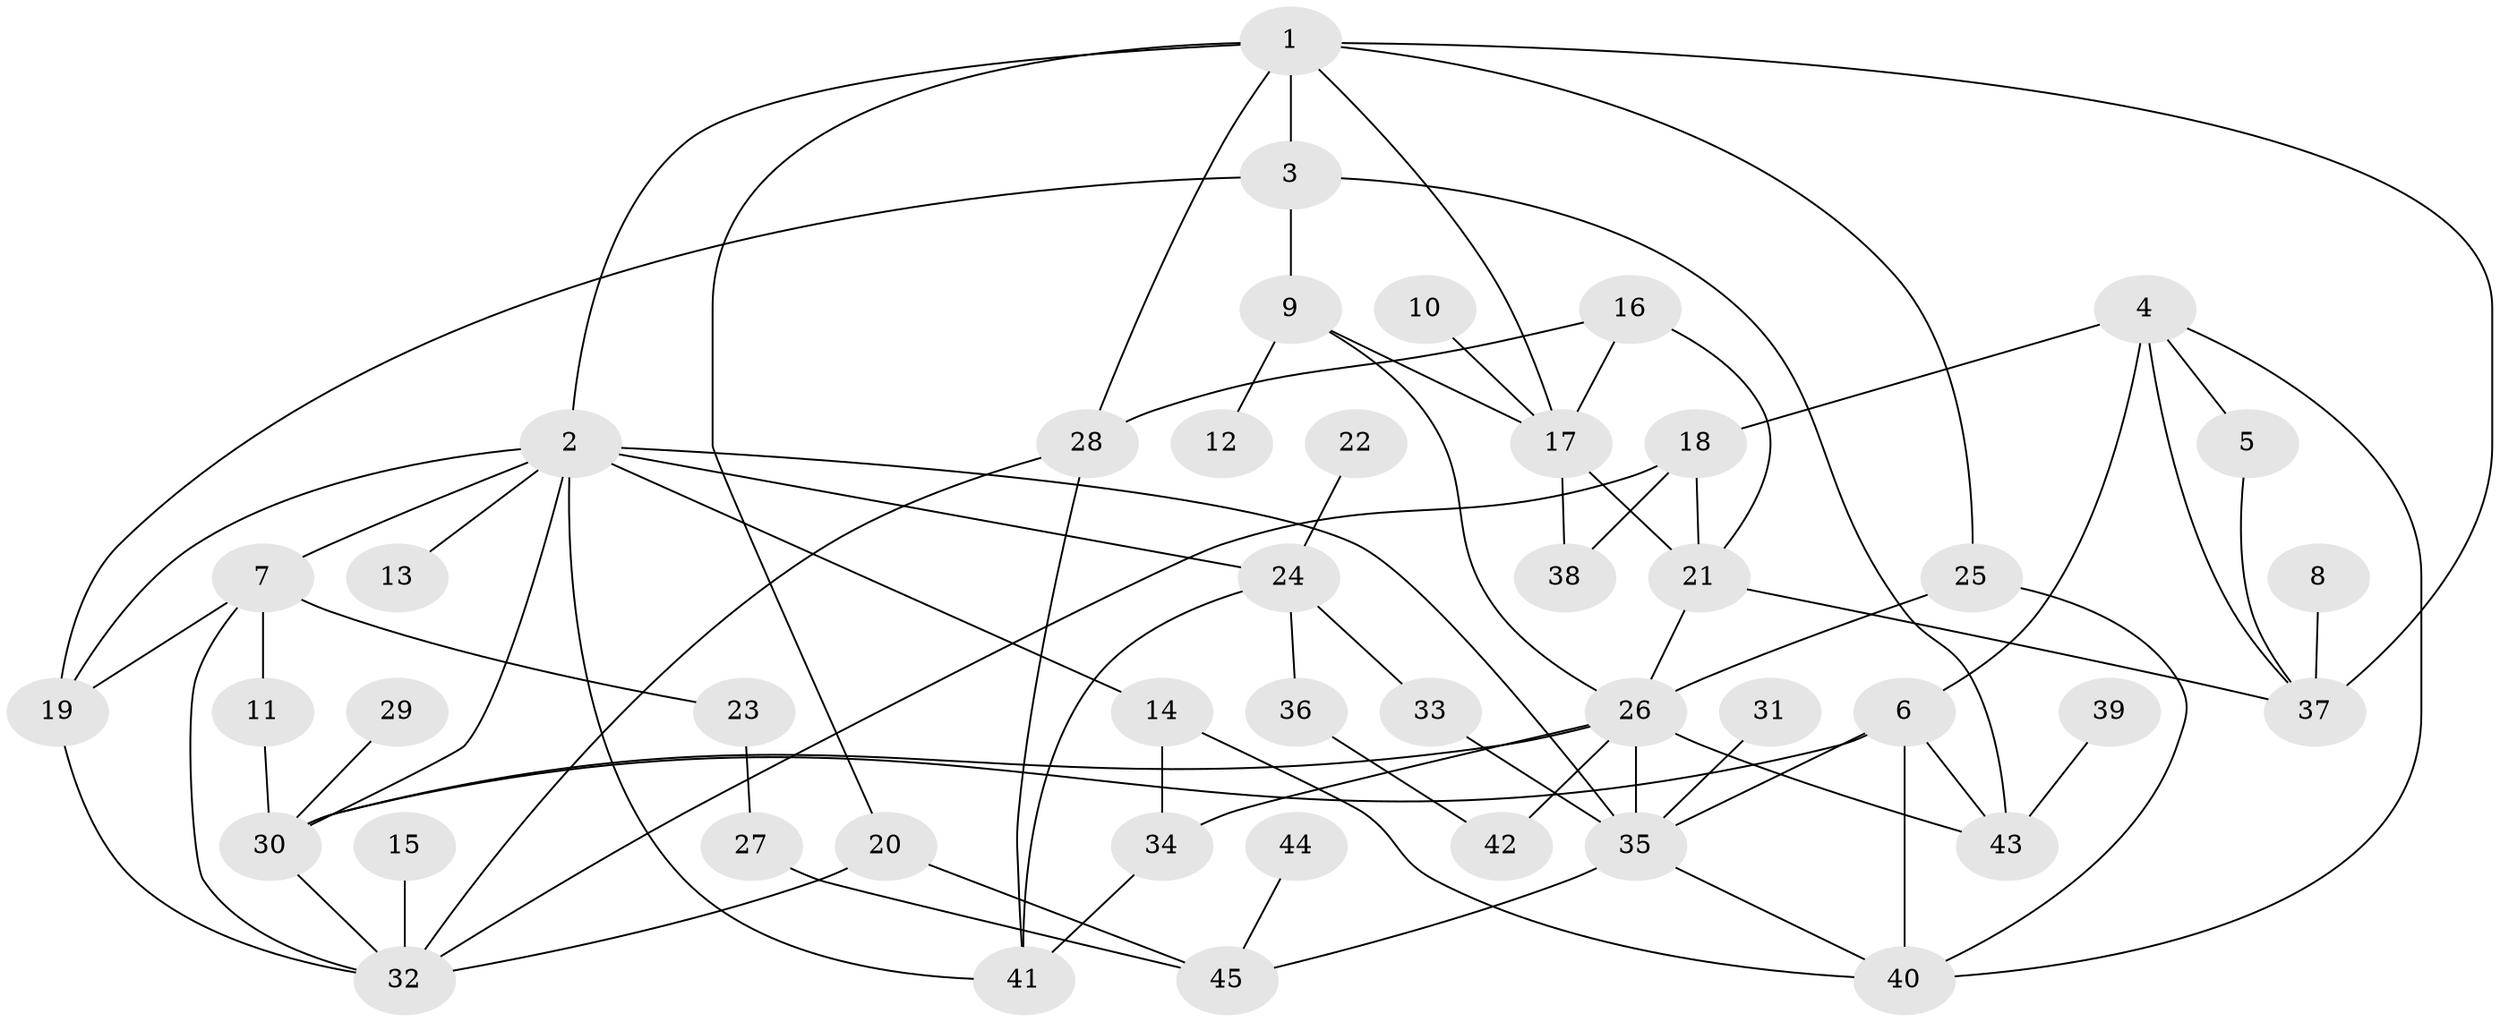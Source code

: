 // original degree distribution, {6: 0.056179775280898875, 3: 0.16853932584269662, 4: 0.12359550561797752, 9: 0.011235955056179775, 5: 0.10112359550561797, 2: 0.2808988764044944, 7: 0.011235955056179775, 1: 0.24719101123595505}
// Generated by graph-tools (version 1.1) at 2025/49/03/09/25 03:49:19]
// undirected, 45 vertices, 79 edges
graph export_dot {
graph [start="1"]
  node [color=gray90,style=filled];
  1;
  2;
  3;
  4;
  5;
  6;
  7;
  8;
  9;
  10;
  11;
  12;
  13;
  14;
  15;
  16;
  17;
  18;
  19;
  20;
  21;
  22;
  23;
  24;
  25;
  26;
  27;
  28;
  29;
  30;
  31;
  32;
  33;
  34;
  35;
  36;
  37;
  38;
  39;
  40;
  41;
  42;
  43;
  44;
  45;
  1 -- 2 [weight=1.0];
  1 -- 3 [weight=1.0];
  1 -- 17 [weight=1.0];
  1 -- 20 [weight=1.0];
  1 -- 25 [weight=1.0];
  1 -- 28 [weight=1.0];
  1 -- 37 [weight=1.0];
  2 -- 7 [weight=1.0];
  2 -- 13 [weight=1.0];
  2 -- 14 [weight=1.0];
  2 -- 19 [weight=1.0];
  2 -- 24 [weight=1.0];
  2 -- 30 [weight=1.0];
  2 -- 35 [weight=1.0];
  2 -- 41 [weight=1.0];
  3 -- 9 [weight=1.0];
  3 -- 19 [weight=1.0];
  3 -- 43 [weight=1.0];
  4 -- 5 [weight=1.0];
  4 -- 6 [weight=1.0];
  4 -- 18 [weight=1.0];
  4 -- 37 [weight=1.0];
  4 -- 40 [weight=1.0];
  5 -- 37 [weight=1.0];
  6 -- 30 [weight=1.0];
  6 -- 35 [weight=1.0];
  6 -- 40 [weight=1.0];
  6 -- 43 [weight=1.0];
  7 -- 11 [weight=1.0];
  7 -- 19 [weight=1.0];
  7 -- 23 [weight=1.0];
  7 -- 32 [weight=1.0];
  8 -- 37 [weight=1.0];
  9 -- 12 [weight=1.0];
  9 -- 17 [weight=1.0];
  9 -- 26 [weight=1.0];
  10 -- 17 [weight=1.0];
  11 -- 30 [weight=1.0];
  14 -- 34 [weight=1.0];
  14 -- 40 [weight=1.0];
  15 -- 32 [weight=1.0];
  16 -- 17 [weight=1.0];
  16 -- 21 [weight=1.0];
  16 -- 28 [weight=2.0];
  17 -- 21 [weight=1.0];
  17 -- 38 [weight=1.0];
  18 -- 21 [weight=1.0];
  18 -- 32 [weight=1.0];
  18 -- 38 [weight=1.0];
  19 -- 32 [weight=1.0];
  20 -- 32 [weight=1.0];
  20 -- 45 [weight=1.0];
  21 -- 26 [weight=1.0];
  21 -- 37 [weight=1.0];
  22 -- 24 [weight=1.0];
  23 -- 27 [weight=1.0];
  24 -- 33 [weight=1.0];
  24 -- 36 [weight=1.0];
  24 -- 41 [weight=1.0];
  25 -- 26 [weight=1.0];
  25 -- 40 [weight=1.0];
  26 -- 30 [weight=1.0];
  26 -- 34 [weight=1.0];
  26 -- 35 [weight=1.0];
  26 -- 42 [weight=1.0];
  26 -- 43 [weight=1.0];
  27 -- 45 [weight=1.0];
  28 -- 32 [weight=1.0];
  28 -- 41 [weight=1.0];
  29 -- 30 [weight=1.0];
  30 -- 32 [weight=1.0];
  31 -- 35 [weight=1.0];
  33 -- 35 [weight=1.0];
  34 -- 41 [weight=1.0];
  35 -- 40 [weight=1.0];
  35 -- 45 [weight=1.0];
  36 -- 42 [weight=1.0];
  39 -- 43 [weight=1.0];
  44 -- 45 [weight=1.0];
}
